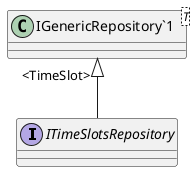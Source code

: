 @startuml
interface ITimeSlotsRepository {
}
class "IGenericRepository`1"<T> {
}
"IGenericRepository`1" "<TimeSlot>" <|-- ITimeSlotsRepository
@enduml
